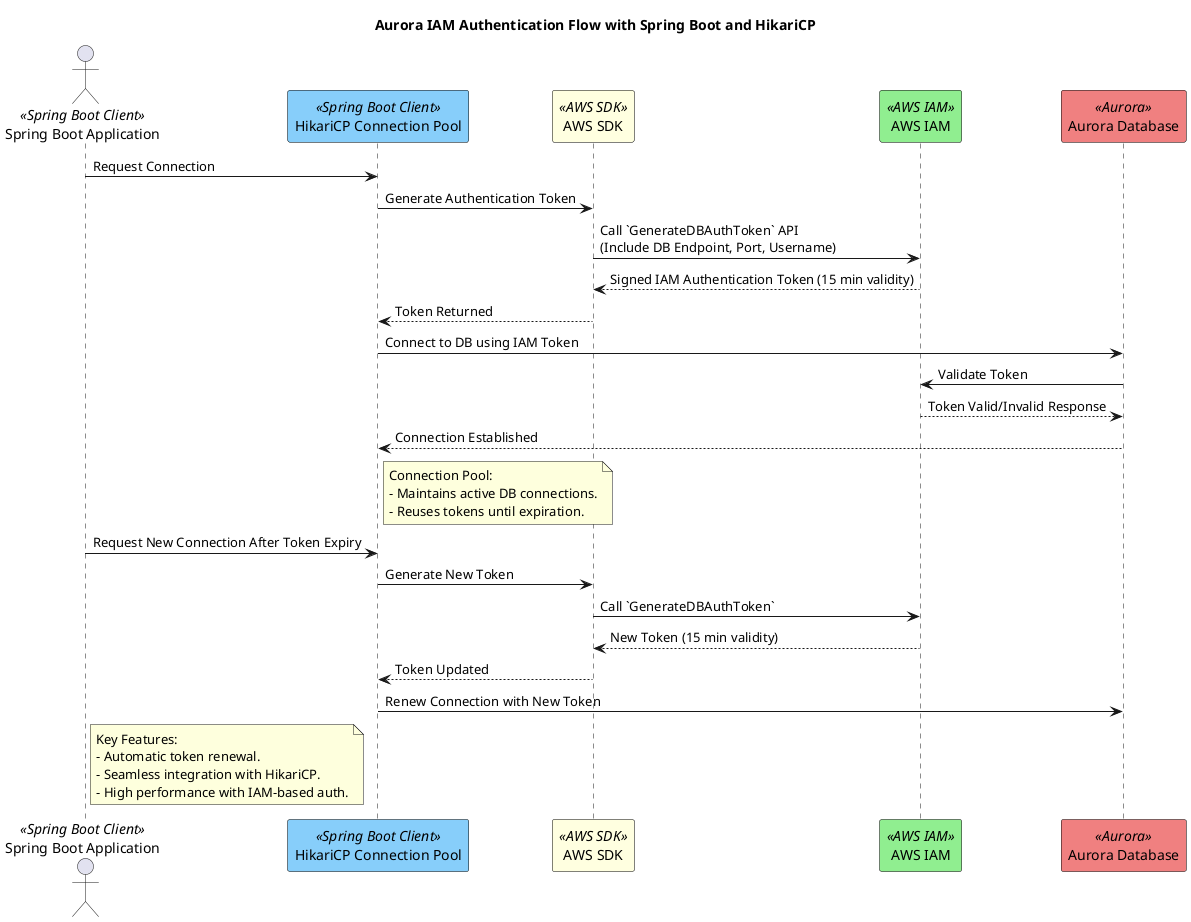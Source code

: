 @startuml
title Aurora IAM Authentication Flow with Spring Boot and HikariCP

skinparam participant {
    BackgroundColor<<Spring Boot Client>> LightSkyBlue
    BackgroundColor<<AWS SDK>> LightYellow
    BackgroundColor<<AWS IAM>> LightGreen
    BackgroundColor<<Aurora>> LightCoral
    BorderColor Black
    FontSize 14
    FontColor Black
}

actor "Spring Boot Application" as SpringApp <<Spring Boot Client>>
participant "HikariCP Connection Pool" as Hikari <<Spring Boot Client>>
participant "AWS SDK" as SDK <<AWS SDK>>
participant "AWS IAM" as IAM <<AWS IAM>>
participant "Aurora Database" as Aurora <<Aurora>>

SpringApp -> Hikari : Request Connection
Hikari -> SDK : Generate Authentication Token
SDK -> IAM : Call `GenerateDBAuthToken` API\n(Include DB Endpoint, Port, Username)
IAM --> SDK : Signed IAM Authentication Token (15 min validity)
SDK --> Hikari : Token Returned

Hikari -> Aurora : Connect to DB using IAM Token
Aurora -> IAM : Validate Token
IAM --> Aurora : Token Valid/Invalid Response
Aurora --> Hikari : Connection Established

note right of Hikari
  Connection Pool:
  - Maintains active DB connections.
  - Reuses tokens until expiration.
end note

SpringApp -> Hikari : Request New Connection After Token Expiry
Hikari -> SDK : Generate New Token
SDK -> IAM : Call `GenerateDBAuthToken`
IAM --> SDK : New Token (15 min validity)
SDK --> Hikari : Token Updated
Hikari -> Aurora : Renew Connection with New Token

note right of SpringApp
  Key Features:
  - Automatic token renewal.
  - Seamless integration with HikariCP.
  - High performance with IAM-based auth.
end note

@enduml
